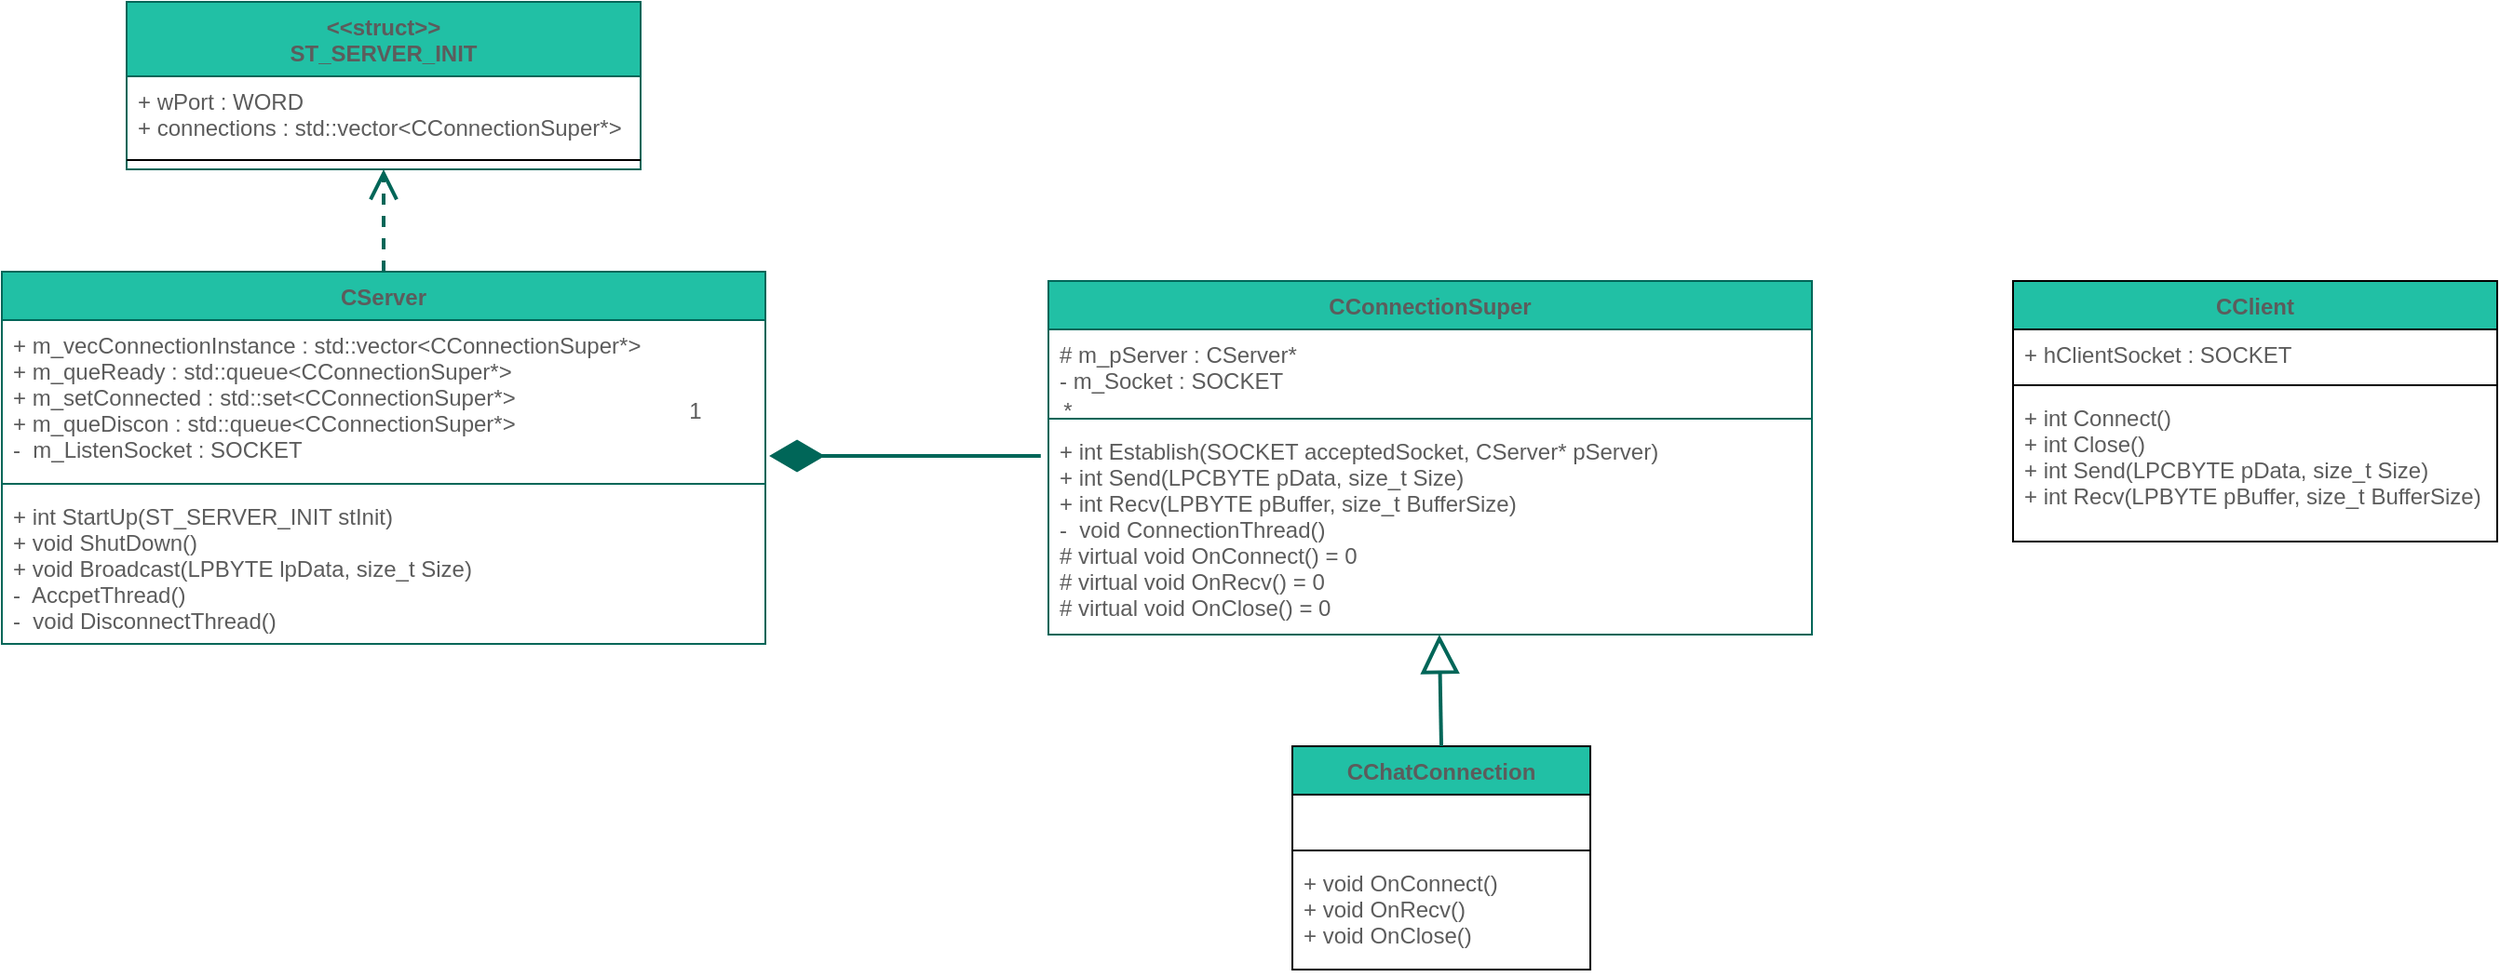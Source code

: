 <mxfile version="18.0.6" type="device"><diagram id="C5RBs43oDa-KdzZeNtuy" name="Page-1"><mxGraphModel dx="1420" dy="855" grid="1" gridSize="10" guides="1" tooltips="1" connect="1" arrows="1" fold="1" page="1" pageScale="1" pageWidth="827" pageHeight="1169" math="0" shadow="0"><root><mxCell id="WIyWlLk6GJQsqaUBKTNV-0"/><mxCell id="WIyWlLk6GJQsqaUBKTNV-1" parent="WIyWlLk6GJQsqaUBKTNV-0"/><mxCell id="Q8CzSv9IBbZ-1-yQpQ7J-0" value="CServer" style="swimlane;fontStyle=1;align=center;verticalAlign=top;childLayout=stackLayout;horizontal=1;startSize=26;horizontalStack=0;resizeParent=1;resizeParentMax=0;resizeLast=0;collapsible=1;marginBottom=0;fillColor=#21C0A5;strokeColor=#006658;fontColor=#5C5C5C;" parent="WIyWlLk6GJQsqaUBKTNV-1" vertex="1"><mxGeometry x="180" y="255" width="410" height="200" as="geometry"><mxRectangle x="380" y="140" width="80" height="26" as="alternateBounds"/></mxGeometry></mxCell><mxCell id="Q8CzSv9IBbZ-1-yQpQ7J-1" value="+ m_vecConnectionInstance : std::vector&lt;CConnectionSuper*&gt;&#10;+ m_queReady : std::queue&lt;CConnectionSuper*&gt;&#10;+ m_setConnected : std::set&lt;CConnectionSuper*&gt;&#10;+ m_queDiscon : std::queue&lt;CConnectionSuper*&gt;&#10;-  m_ListenSocket : SOCKET" style="text;strokeColor=none;fillColor=none;align=left;verticalAlign=top;spacingLeft=4;spacingRight=4;overflow=hidden;rotatable=0;points=[[0,0.5],[1,0.5]];portConstraint=eastwest;fontColor=#5C5C5C;" parent="Q8CzSv9IBbZ-1-yQpQ7J-0" vertex="1"><mxGeometry y="26" width="410" height="84" as="geometry"/></mxCell><mxCell id="Q8CzSv9IBbZ-1-yQpQ7J-2" value="" style="line;strokeWidth=1;fillColor=none;align=left;verticalAlign=middle;spacingTop=-1;spacingLeft=3;spacingRight=3;rotatable=0;labelPosition=right;points=[];portConstraint=eastwest;strokeColor=#006658;fontColor=#5C5C5C;" parent="Q8CzSv9IBbZ-1-yQpQ7J-0" vertex="1"><mxGeometry y="110" width="410" height="8" as="geometry"/></mxCell><mxCell id="Q8CzSv9IBbZ-1-yQpQ7J-3" value="+ int StartUp(ST_SERVER_INIT stInit)&#10;+ void ShutDown()&#10;+ void Broadcast(LPBYTE lpData, size_t Size)&#10;-  AccpetThread()&#10;-  void DisconnectThread()" style="text;strokeColor=none;fillColor=none;align=left;verticalAlign=top;spacingLeft=4;spacingRight=4;overflow=hidden;rotatable=0;points=[[0,0.5],[1,0.5]];portConstraint=eastwest;fontColor=#5C5C5C;" parent="Q8CzSv9IBbZ-1-yQpQ7J-0" vertex="1"><mxGeometry y="118" width="410" height="82" as="geometry"/></mxCell><mxCell id="Q8CzSv9IBbZ-1-yQpQ7J-4" value="&lt;&lt;struct&gt;&gt;&#10;ST_SERVER_INIT" style="swimlane;fontStyle=1;align=center;verticalAlign=top;childLayout=stackLayout;horizontal=1;startSize=40;horizontalStack=0;resizeParent=1;resizeParentMax=0;resizeLast=0;collapsible=1;marginBottom=0;rounded=0;sketch=0;fontColor=#5C5C5C;strokeColor=#006658;fillColor=#21C0A5;" parent="WIyWlLk6GJQsqaUBKTNV-1" vertex="1"><mxGeometry x="247" y="110" width="276" height="90" as="geometry"/></mxCell><mxCell id="Q8CzSv9IBbZ-1-yQpQ7J-5" value="+ wPort : WORD&#10;+ connections : std::vector&lt;CConnectionSuper*&gt;" style="text;strokeColor=none;fillColor=none;align=left;verticalAlign=top;spacingLeft=4;spacingRight=4;overflow=hidden;rotatable=0;points=[[0,0.5],[1,0.5]];portConstraint=eastwest;rounded=0;sketch=0;fontColor=#5C5C5C;" parent="Q8CzSv9IBbZ-1-yQpQ7J-4" vertex="1"><mxGeometry y="40" width="276" height="40" as="geometry"/></mxCell><mxCell id="Q8CzSv9IBbZ-1-yQpQ7J-6" value="" style="line;strokeWidth=1;fillColor=none;align=left;verticalAlign=middle;spacingTop=-1;spacingLeft=3;spacingRight=3;rotatable=0;labelPosition=right;points=[];portConstraint=eastwest;rounded=0;sketch=0;fontColor=#5C5C5C;strokeColor=default;" parent="Q8CzSv9IBbZ-1-yQpQ7J-4" vertex="1"><mxGeometry y="80" width="276" height="10" as="geometry"/></mxCell><mxCell id="Q8CzSv9IBbZ-1-yQpQ7J-12" value="CConnectionSuper" style="swimlane;fontStyle=1;align=center;verticalAlign=top;childLayout=stackLayout;horizontal=1;startSize=26;horizontalStack=0;resizeParent=1;resizeParentMax=0;resizeLast=0;collapsible=1;marginBottom=0;fillColor=#21C0A5;strokeColor=#006658;fontColor=#5C5C5C;" parent="WIyWlLk6GJQsqaUBKTNV-1" vertex="1"><mxGeometry x="742" y="260" width="410" height="190" as="geometry"><mxRectangle x="380" y="140" width="80" height="26" as="alternateBounds"/></mxGeometry></mxCell><mxCell id="Q8CzSv9IBbZ-1-yQpQ7J-13" value="# m_pServer : CServer*&#10;- m_Socket : SOCKET" style="text;strokeColor=none;fillColor=none;align=left;verticalAlign=top;spacingLeft=4;spacingRight=4;overflow=hidden;rotatable=0;points=[[0,0.5],[1,0.5]];portConstraint=eastwest;fontColor=#5C5C5C;" parent="Q8CzSv9IBbZ-1-yQpQ7J-12" vertex="1"><mxGeometry y="26" width="410" height="44" as="geometry"/></mxCell><mxCell id="Q8CzSv9IBbZ-1-yQpQ7J-14" value="" style="line;strokeWidth=1;fillColor=none;align=left;verticalAlign=middle;spacingTop=-1;spacingLeft=3;spacingRight=3;rotatable=0;labelPosition=right;points=[];portConstraint=eastwest;strokeColor=#006658;fontColor=#5C5C5C;" parent="Q8CzSv9IBbZ-1-yQpQ7J-12" vertex="1"><mxGeometry y="70" width="410" height="8" as="geometry"/></mxCell><mxCell id="Q8CzSv9IBbZ-1-yQpQ7J-15" value="+ int Establish(SOCKET acceptedSocket, CServer* pServer)&#10;+ int Send(LPCBYTE pData, size_t Size)&#10;+ int Recv(LPBYTE pBuffer, size_t BufferSize)&#10;-  void ConnectionThread()&#10;# virtual void OnConnect() = 0&#10;# virtual void OnRecv() = 0&#10;# virtual void OnClose() = 0" style="text;strokeColor=none;fillColor=none;align=left;verticalAlign=top;spacingLeft=4;spacingRight=4;overflow=hidden;rotatable=0;points=[[0,0.5],[1,0.5]];portConstraint=eastwest;fontColor=#5C5C5C;" parent="Q8CzSv9IBbZ-1-yQpQ7J-12" vertex="1"><mxGeometry y="78" width="410" height="112" as="geometry"/></mxCell><mxCell id="Q8CzSv9IBbZ-1-yQpQ7J-16" value="CChatConnection" style="swimlane;fontStyle=1;align=center;verticalAlign=top;childLayout=stackLayout;horizontal=1;startSize=26;horizontalStack=0;resizeParent=1;resizeParentMax=0;resizeLast=0;collapsible=1;marginBottom=0;rounded=0;sketch=0;fontColor=#5C5C5C;strokeColor=default;fillColor=#21C0A5;" parent="WIyWlLk6GJQsqaUBKTNV-1" vertex="1"><mxGeometry x="873" y="510" width="160" height="120" as="geometry"/></mxCell><mxCell id="Q8CzSv9IBbZ-1-yQpQ7J-17" value=" " style="text;strokeColor=none;fillColor=none;align=left;verticalAlign=top;spacingLeft=4;spacingRight=4;overflow=hidden;rotatable=0;points=[[0,0.5],[1,0.5]];portConstraint=eastwest;rounded=0;sketch=0;fontColor=#5C5C5C;" parent="Q8CzSv9IBbZ-1-yQpQ7J-16" vertex="1"><mxGeometry y="26" width="160" height="26" as="geometry"/></mxCell><mxCell id="Q8CzSv9IBbZ-1-yQpQ7J-18" value="" style="line;strokeWidth=1;fillColor=none;align=left;verticalAlign=middle;spacingTop=-1;spacingLeft=3;spacingRight=3;rotatable=0;labelPosition=right;points=[];portConstraint=eastwest;rounded=0;sketch=0;fontColor=#5C5C5C;" parent="Q8CzSv9IBbZ-1-yQpQ7J-16" vertex="1"><mxGeometry y="52" width="160" height="8" as="geometry"/></mxCell><mxCell id="Q8CzSv9IBbZ-1-yQpQ7J-19" value="+ void OnConnect()&#10;+ void OnRecv()&#10;+ void OnClose()" style="text;strokeColor=none;fillColor=none;align=left;verticalAlign=top;spacingLeft=4;spacingRight=4;overflow=hidden;rotatable=0;points=[[0,0.5],[1,0.5]];portConstraint=eastwest;rounded=0;sketch=0;fontColor=#5C5C5C;" parent="Q8CzSv9IBbZ-1-yQpQ7J-16" vertex="1"><mxGeometry y="60" width="160" height="60" as="geometry"/></mxCell><mxCell id="Q8CzSv9IBbZ-1-yQpQ7J-30" value="" style="endArrow=diamondThin;endFill=1;endSize=24;html=1;rounded=1;sketch=0;fontColor=#5C5C5C;strokeColor=#006658;strokeWidth=2;fillColor=#21C0A5;curved=0;exitX=-0.01;exitY=0.143;exitDx=0;exitDy=0;exitPerimeter=0;entryX=1.005;entryY=0.869;entryDx=0;entryDy=0;entryPerimeter=0;" parent="WIyWlLk6GJQsqaUBKTNV-1" source="Q8CzSv9IBbZ-1-yQpQ7J-15" target="Q8CzSv9IBbZ-1-yQpQ7J-1" edge="1"><mxGeometry width="160" relative="1" as="geometry"><mxPoint x="562" y="430" as="sourcePoint"/><mxPoint x="552" y="350" as="targetPoint"/><Array as="points"/></mxGeometry></mxCell><mxCell id="Q8CzSv9IBbZ-1-yQpQ7J-31" value="" style="endArrow=open;endSize=12;dashed=1;html=1;rounded=1;sketch=0;fontColor=#5C5C5C;strokeColor=#006658;strokeWidth=2;fillColor=#21C0A5;curved=0;exitX=0.5;exitY=0;exitDx=0;exitDy=0;entryX=0.5;entryY=1;entryDx=0;entryDy=0;" parent="WIyWlLk6GJQsqaUBKTNV-1" source="Q8CzSv9IBbZ-1-yQpQ7J-0" target="Q8CzSv9IBbZ-1-yQpQ7J-4" edge="1"><mxGeometry width="160" relative="1" as="geometry"><mxPoint x="410" y="220" as="sourcePoint"/><mxPoint x="570" y="220" as="targetPoint"/></mxGeometry></mxCell><mxCell id="Q8CzSv9IBbZ-1-yQpQ7J-32" value="" style="endArrow=block;endSize=16;endFill=0;html=1;rounded=1;sketch=0;fontColor=#5C5C5C;strokeColor=#006658;strokeWidth=2;fillColor=#21C0A5;curved=0;exitX=0.5;exitY=0;exitDx=0;exitDy=0;entryX=0.512;entryY=1;entryDx=0;entryDy=0;entryPerimeter=0;" parent="WIyWlLk6GJQsqaUBKTNV-1" source="Q8CzSv9IBbZ-1-yQpQ7J-16" target="Q8CzSv9IBbZ-1-yQpQ7J-15" edge="1"><mxGeometry width="160" relative="1" as="geometry"><mxPoint x="912" y="470" as="sourcePoint"/><mxPoint x="1072" y="470" as="targetPoint"/></mxGeometry></mxCell><mxCell id="Q8CzSv9IBbZ-1-yQpQ7J-33" value="1" style="text;html=1;align=center;verticalAlign=middle;resizable=0;points=[];autosize=1;strokeColor=none;fillColor=none;fontColor=#5C5C5C;" parent="WIyWlLk6GJQsqaUBKTNV-1" vertex="1"><mxGeometry x="542" y="320" width="20" height="20" as="geometry"/></mxCell><mxCell id="Q8CzSv9IBbZ-1-yQpQ7J-34" value="*" style="text;html=1;align=center;verticalAlign=middle;resizable=0;points=[];autosize=1;strokeColor=none;fillColor=none;fontColor=#5C5C5C;" parent="WIyWlLk6GJQsqaUBKTNV-1" vertex="1"><mxGeometry x="742" y="320" width="20" height="20" as="geometry"/></mxCell><mxCell id="Q8CzSv9IBbZ-1-yQpQ7J-38" value="CClient" style="swimlane;fontStyle=1;align=center;verticalAlign=top;childLayout=stackLayout;horizontal=1;startSize=26;horizontalStack=0;resizeParent=1;resizeParentMax=0;resizeLast=0;collapsible=1;marginBottom=0;rounded=0;sketch=0;fontColor=#5C5C5C;strokeColor=default;fillColor=#21C0A5;" parent="WIyWlLk6GJQsqaUBKTNV-1" vertex="1"><mxGeometry x="1260" y="260" width="260" height="140" as="geometry"/></mxCell><mxCell id="Q8CzSv9IBbZ-1-yQpQ7J-39" value="+ hClientSocket : SOCKET" style="text;strokeColor=none;fillColor=none;align=left;verticalAlign=top;spacingLeft=4;spacingRight=4;overflow=hidden;rotatable=0;points=[[0,0.5],[1,0.5]];portConstraint=eastwest;rounded=0;sketch=0;fontColor=#5C5C5C;" parent="Q8CzSv9IBbZ-1-yQpQ7J-38" vertex="1"><mxGeometry y="26" width="260" height="26" as="geometry"/></mxCell><mxCell id="Q8CzSv9IBbZ-1-yQpQ7J-40" value="" style="line;strokeWidth=1;fillColor=none;align=left;verticalAlign=middle;spacingTop=-1;spacingLeft=3;spacingRight=3;rotatable=0;labelPosition=right;points=[];portConstraint=eastwest;rounded=0;sketch=0;fontColor=#5C5C5C;" parent="Q8CzSv9IBbZ-1-yQpQ7J-38" vertex="1"><mxGeometry y="52" width="260" height="8" as="geometry"/></mxCell><mxCell id="Q8CzSv9IBbZ-1-yQpQ7J-41" value="+ int Connect()&#10;+ int Close()&#10;+ int Send(LPCBYTE pData, size_t Size)&#10;+ int Recv(LPBYTE pBuffer, size_t BufferSize)&#10;" style="text;strokeColor=none;fillColor=none;align=left;verticalAlign=top;spacingLeft=4;spacingRight=4;overflow=hidden;rotatable=0;points=[[0,0.5],[1,0.5]];portConstraint=eastwest;rounded=0;sketch=0;fontColor=#5C5C5C;" parent="Q8CzSv9IBbZ-1-yQpQ7J-38" vertex="1"><mxGeometry y="60" width="260" height="80" as="geometry"/></mxCell></root></mxGraphModel></diagram></mxfile>